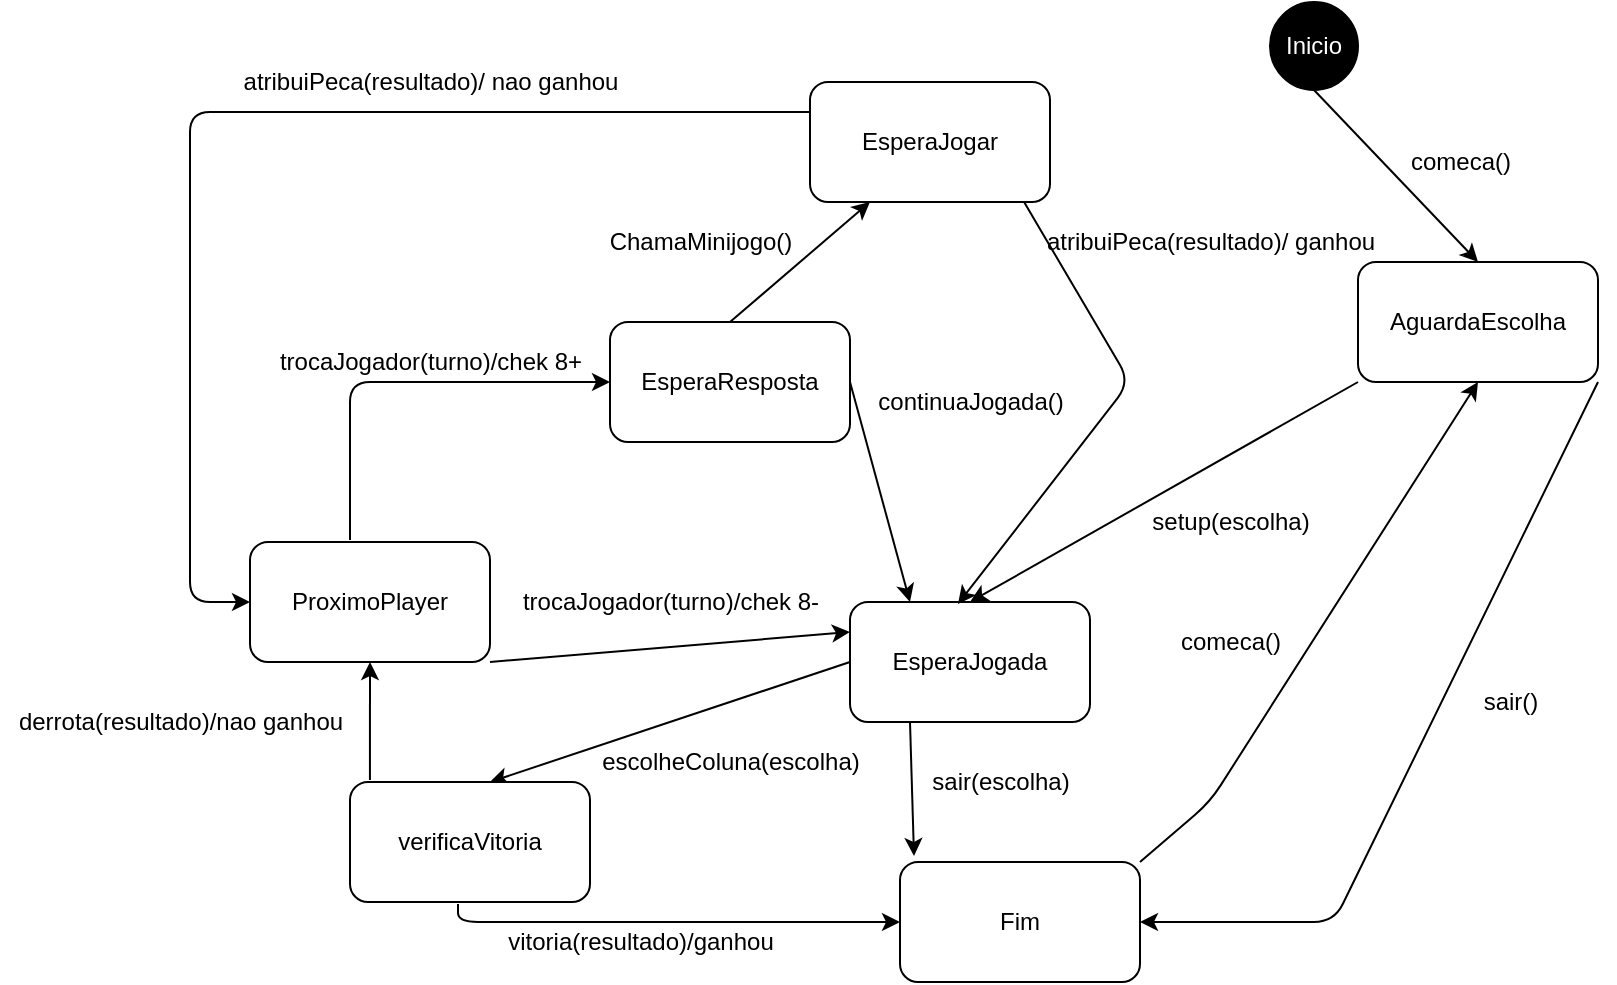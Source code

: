 <mxfile version="14.6.13"><diagram id="gnMjGIXhSrZ5RTdBr3Ry" name="Page-1"><mxGraphModel dx="1605" dy="488" grid="1" gridSize="10" guides="1" tooltips="1" connect="1" arrows="1" fold="1" page="1" pageScale="1" pageWidth="827" pageHeight="1169" math="0" shadow="0"><root><mxCell id="0"/><mxCell id="1" parent="0"/><mxCell id="b7r9lDHyzC11ihMTE5Ok-1" value="&lt;font color=&quot;#ffffff&quot;&gt;Inicio&lt;/font&gt;" style="ellipse;whiteSpace=wrap;html=1;aspect=fixed;fillColor=#000000;" vertex="1" parent="1"><mxGeometry x="300" y="40" width="44" height="44" as="geometry"/></mxCell><mxCell id="b7r9lDHyzC11ihMTE5Ok-2" value="" style="endArrow=classic;html=1;exitX=0.5;exitY=1;exitDx=0;exitDy=0;entryX=0.5;entryY=0;entryDx=0;entryDy=0;" edge="1" parent="1" source="b7r9lDHyzC11ihMTE5Ok-1" target="b7r9lDHyzC11ihMTE5Ok-3"><mxGeometry width="50" height="50" relative="1" as="geometry"><mxPoint x="248" y="110" as="sourcePoint"/><mxPoint x="272" y="120" as="targetPoint"/></mxGeometry></mxCell><mxCell id="b7r9lDHyzC11ihMTE5Ok-3" value="AguardaEscolha" style="rounded=1;whiteSpace=wrap;html=1;" vertex="1" parent="1"><mxGeometry x="344" y="170" width="120" height="60" as="geometry"/></mxCell><mxCell id="b7r9lDHyzC11ihMTE5Ok-5" value="comeca()" style="text;html=1;align=center;verticalAlign=middle;resizable=0;points=[];autosize=1;strokeColor=none;" vertex="1" parent="1"><mxGeometry x="360" y="110" width="70" height="20" as="geometry"/></mxCell><mxCell id="b7r9lDHyzC11ihMTE5Ok-6" value="" style="endArrow=classic;html=1;exitX=0;exitY=1;exitDx=0;exitDy=0;entryX=0.5;entryY=0;entryDx=0;entryDy=0;" edge="1" parent="1" source="b7r9lDHyzC11ihMTE5Ok-3" target="b7r9lDHyzC11ihMTE5Ok-7"><mxGeometry width="50" height="50" relative="1" as="geometry"><mxPoint x="140" y="320" as="sourcePoint"/><mxPoint x="190" y="270" as="targetPoint"/></mxGeometry></mxCell><mxCell id="b7r9lDHyzC11ihMTE5Ok-7" value="EsperaJogada" style="rounded=1;whiteSpace=wrap;html=1;" vertex="1" parent="1"><mxGeometry x="90" y="340" width="120" height="60" as="geometry"/></mxCell><mxCell id="b7r9lDHyzC11ihMTE5Ok-8" value="setup(escolha)" style="text;html=1;align=center;verticalAlign=middle;resizable=0;points=[];autosize=1;strokeColor=none;" vertex="1" parent="1"><mxGeometry x="235" y="290" width="90" height="20" as="geometry"/></mxCell><mxCell id="b7r9lDHyzC11ihMTE5Ok-9" value="" style="endArrow=classic;html=1;exitX=0.25;exitY=1;exitDx=0;exitDy=0;" edge="1" parent="1" source="b7r9lDHyzC11ihMTE5Ok-7"><mxGeometry width="50" height="50" relative="1" as="geometry"><mxPoint x="120" y="440" as="sourcePoint"/><mxPoint x="122" y="467" as="targetPoint"/></mxGeometry></mxCell><mxCell id="b7r9lDHyzC11ihMTE5Ok-10" value="Fim" style="rounded=1;whiteSpace=wrap;html=1;" vertex="1" parent="1"><mxGeometry x="115" y="470" width="120" height="60" as="geometry"/></mxCell><mxCell id="b7r9lDHyzC11ihMTE5Ok-11" value="escolheColuna(escolha)" style="text;html=1;align=center;verticalAlign=middle;resizable=0;points=[];autosize=1;strokeColor=none;" vertex="1" parent="1"><mxGeometry x="-40" y="410" width="140" height="20" as="geometry"/></mxCell><mxCell id="b7r9lDHyzC11ihMTE5Ok-12" value="" style="endArrow=classic;html=1;entryX=0.5;entryY=1;entryDx=0;entryDy=0;exitX=1;exitY=0;exitDx=0;exitDy=0;" edge="1" parent="1" source="b7r9lDHyzC11ihMTE5Ok-10" target="b7r9lDHyzC11ihMTE5Ok-3"><mxGeometry width="50" height="50" relative="1" as="geometry"><mxPoint x="240" y="250" as="sourcePoint"/><mxPoint x="290" y="200" as="targetPoint"/><Array as="points"><mxPoint x="270" y="440"/></Array></mxGeometry></mxCell><mxCell id="b7r9lDHyzC11ihMTE5Ok-13" value="comeca()" style="text;html=1;align=center;verticalAlign=middle;resizable=0;points=[];autosize=1;strokeColor=none;" vertex="1" parent="1"><mxGeometry x="245" y="350" width="70" height="20" as="geometry"/></mxCell><mxCell id="b7r9lDHyzC11ihMTE5Ok-14" value="" style="endArrow=classic;html=1;exitX=1;exitY=1;exitDx=0;exitDy=0;entryX=1;entryY=0.5;entryDx=0;entryDy=0;" edge="1" parent="1" source="b7r9lDHyzC11ihMTE5Ok-3" target="b7r9lDHyzC11ihMTE5Ok-10"><mxGeometry width="50" height="50" relative="1" as="geometry"><mxPoint x="340" y="300" as="sourcePoint"/><mxPoint x="332" y="500" as="targetPoint"/><Array as="points"><mxPoint x="332" y="500"/></Array></mxGeometry></mxCell><mxCell id="b7r9lDHyzC11ihMTE5Ok-15" value="sair()" style="text;html=1;align=center;verticalAlign=middle;resizable=0;points=[];autosize=1;strokeColor=none;" vertex="1" parent="1"><mxGeometry x="400" y="380" width="40" height="20" as="geometry"/></mxCell><mxCell id="b7r9lDHyzC11ihMTE5Ok-18" value="EsperaResposta" style="rounded=1;whiteSpace=wrap;html=1;" vertex="1" parent="1"><mxGeometry x="-30" y="200" width="120" height="60" as="geometry"/></mxCell><mxCell id="b7r9lDHyzC11ihMTE5Ok-24" value="sair(escolha)" style="text;html=1;align=center;verticalAlign=middle;resizable=0;points=[];autosize=1;strokeColor=none;" vertex="1" parent="1"><mxGeometry x="125" y="420" width="80" height="20" as="geometry"/></mxCell><mxCell id="b7r9lDHyzC11ihMTE5Ok-26" value="" style="endArrow=classic;html=1;exitX=0.5;exitY=0;exitDx=0;exitDy=0;entryX=0.25;entryY=1;entryDx=0;entryDy=0;" edge="1" parent="1" source="b7r9lDHyzC11ihMTE5Ok-18" target="b7r9lDHyzC11ihMTE5Ok-28"><mxGeometry width="50" height="50" relative="1" as="geometry"><mxPoint x="50" y="200" as="sourcePoint"/><mxPoint x="100" y="150" as="targetPoint"/></mxGeometry></mxCell><mxCell id="b7r9lDHyzC11ihMTE5Ok-27" value="ChamaMinijogo()" style="text;html=1;align=center;verticalAlign=middle;resizable=0;points=[];autosize=1;strokeColor=none;" vertex="1" parent="1"><mxGeometry x="-40" y="150" width="110" height="20" as="geometry"/></mxCell><mxCell id="b7r9lDHyzC11ihMTE5Ok-28" value="EsperaJogar" style="rounded=1;whiteSpace=wrap;html=1;" vertex="1" parent="1"><mxGeometry x="70" y="80" width="120" height="60" as="geometry"/></mxCell><mxCell id="b7r9lDHyzC11ihMTE5Ok-29" value="" style="endArrow=classic;html=1;exitX=0.892;exitY=1;exitDx=0;exitDy=0;exitPerimeter=0;entryX=0.45;entryY=0.017;entryDx=0;entryDy=0;entryPerimeter=0;" edge="1" parent="1" source="b7r9lDHyzC11ihMTE5Ok-28" target="b7r9lDHyzC11ihMTE5Ok-7"><mxGeometry width="50" height="50" relative="1" as="geometry"><mxPoint x="180" y="250" as="sourcePoint"/><mxPoint x="230" y="200" as="targetPoint"/><Array as="points"><mxPoint x="230" y="230"/></Array></mxGeometry></mxCell><mxCell id="b7r9lDHyzC11ihMTE5Ok-32" value="" style="endArrow=classic;html=1;exitX=0;exitY=0.5;exitDx=0;exitDy=0;" edge="1" parent="1" source="b7r9lDHyzC11ihMTE5Ok-7"><mxGeometry width="50" height="50" relative="1" as="geometry"><mxPoint x="-20" y="420" as="sourcePoint"/><mxPoint x="-90" y="430" as="targetPoint"/></mxGeometry></mxCell><mxCell id="b7r9lDHyzC11ihMTE5Ok-33" value="verificaVitoria" style="rounded=1;whiteSpace=wrap;html=1;" vertex="1" parent="1"><mxGeometry x="-160" y="430" width="120" height="60" as="geometry"/></mxCell><mxCell id="b7r9lDHyzC11ihMTE5Ok-34" value="" style="endArrow=classic;html=1;exitX=0.45;exitY=1.017;exitDx=0;exitDy=0;exitPerimeter=0;entryX=0;entryY=0.5;entryDx=0;entryDy=0;" edge="1" parent="1" source="b7r9lDHyzC11ihMTE5Ok-33" target="b7r9lDHyzC11ihMTE5Ok-10"><mxGeometry width="50" height="50" relative="1" as="geometry"><mxPoint x="-10" y="530" as="sourcePoint"/><mxPoint x="40" y="480" as="targetPoint"/><Array as="points"><mxPoint x="-106" y="500"/></Array></mxGeometry></mxCell><mxCell id="b7r9lDHyzC11ihMTE5Ok-36" value="ProximoPlayer" style="rounded=1;whiteSpace=wrap;html=1;" vertex="1" parent="1"><mxGeometry x="-210" y="310" width="120" height="60" as="geometry"/></mxCell><mxCell id="b7r9lDHyzC11ihMTE5Ok-39" value="" style="endArrow=classic;html=1;entryX=0.5;entryY=1;entryDx=0;entryDy=0;exitX=0.083;exitY=-0.017;exitDx=0;exitDy=0;exitPerimeter=0;" edge="1" parent="1" source="b7r9lDHyzC11ihMTE5Ok-33" target="b7r9lDHyzC11ihMTE5Ok-36"><mxGeometry width="50" height="50" relative="1" as="geometry"><mxPoint x="-250" y="460" as="sourcePoint"/><mxPoint x="-200" y="410" as="targetPoint"/></mxGeometry></mxCell><mxCell id="b7r9lDHyzC11ihMTE5Ok-40" value="derrota(resultado)/nao ganhou" style="text;html=1;align=center;verticalAlign=middle;resizable=0;points=[];autosize=1;strokeColor=none;" vertex="1" parent="1"><mxGeometry x="-335" y="390" width="180" height="20" as="geometry"/></mxCell><mxCell id="b7r9lDHyzC11ihMTE5Ok-42" value="" style="endArrow=classic;html=1;entryX=0;entryY=0.5;entryDx=0;entryDy=0;" edge="1" parent="1" target="b7r9lDHyzC11ihMTE5Ok-18"><mxGeometry width="50" height="50" relative="1" as="geometry"><mxPoint x="-160" y="309" as="sourcePoint"/><mxPoint x="-130" y="420" as="targetPoint"/><Array as="points"><mxPoint x="-160" y="230"/></Array></mxGeometry></mxCell><mxCell id="b7r9lDHyzC11ihMTE5Ok-43" value="trocaJogador(turno)/chek 8+" style="text;html=1;align=center;verticalAlign=middle;resizable=0;points=[];autosize=1;strokeColor=none;" vertex="1" parent="1"><mxGeometry x="-205" y="210" width="170" height="20" as="geometry"/></mxCell><mxCell id="b7r9lDHyzC11ihMTE5Ok-49" value="" style="endArrow=classic;html=1;exitX=0;exitY=0.25;exitDx=0;exitDy=0;entryX=0;entryY=0.5;entryDx=0;entryDy=0;" edge="1" parent="1" source="b7r9lDHyzC11ihMTE5Ok-28" target="b7r9lDHyzC11ihMTE5Ok-36"><mxGeometry width="50" height="50" relative="1" as="geometry"><mxPoint x="-180" y="200" as="sourcePoint"/><mxPoint x="-130" y="150" as="targetPoint"/><Array as="points"><mxPoint x="-240" y="95"/><mxPoint x="-240" y="340"/></Array></mxGeometry></mxCell><mxCell id="b7r9lDHyzC11ihMTE5Ok-50" value="atribuiPeca(resultado)/ nao ganhou" style="text;html=1;align=center;verticalAlign=middle;resizable=0;points=[];autosize=1;strokeColor=none;" vertex="1" parent="1"><mxGeometry x="-220" y="70" width="200" height="20" as="geometry"/></mxCell><mxCell id="b7r9lDHyzC11ihMTE5Ok-51" value="vitoria(resultado)/ganhou" style="text;html=1;align=center;verticalAlign=middle;resizable=0;points=[];autosize=1;strokeColor=none;" vertex="1" parent="1"><mxGeometry x="-90" y="500" width="150" height="20" as="geometry"/></mxCell><mxCell id="b7r9lDHyzC11ihMTE5Ok-54" value="atribuiPeca(resultado)/ ganhou" style="text;html=1;align=center;verticalAlign=middle;resizable=0;points=[];autosize=1;strokeColor=none;" vertex="1" parent="1"><mxGeometry x="180" y="150" width="180" height="20" as="geometry"/></mxCell><mxCell id="b7r9lDHyzC11ihMTE5Ok-55" value="" style="endArrow=classic;html=1;exitX=1;exitY=1;exitDx=0;exitDy=0;entryX=0;entryY=0.25;entryDx=0;entryDy=0;" edge="1" parent="1" source="b7r9lDHyzC11ihMTE5Ok-36" target="b7r9lDHyzC11ihMTE5Ok-7"><mxGeometry width="50" height="50" relative="1" as="geometry"><mxPoint x="-50" y="380" as="sourcePoint"/><mxPoint y="330" as="targetPoint"/></mxGeometry></mxCell><mxCell id="b7r9lDHyzC11ihMTE5Ok-56" value="trocaJogador(turno)/chek 8-" style="text;html=1;align=center;verticalAlign=middle;resizable=0;points=[];autosize=1;strokeColor=none;" vertex="1" parent="1"><mxGeometry x="-80" y="330" width="160" height="20" as="geometry"/></mxCell><mxCell id="b7r9lDHyzC11ihMTE5Ok-57" value="" style="endArrow=classic;html=1;exitX=1;exitY=0.5;exitDx=0;exitDy=0;entryX=0.25;entryY=0;entryDx=0;entryDy=0;" edge="1" parent="1" source="b7r9lDHyzC11ihMTE5Ok-18" target="b7r9lDHyzC11ihMTE5Ok-7"><mxGeometry width="50" height="50" relative="1" as="geometry"><mxPoint x="260" y="350" as="sourcePoint"/><mxPoint x="310" y="300" as="targetPoint"/></mxGeometry></mxCell><mxCell id="b7r9lDHyzC11ihMTE5Ok-58" value="continuaJogada()" style="text;html=1;align=center;verticalAlign=middle;resizable=0;points=[];autosize=1;strokeColor=none;" vertex="1" parent="1"><mxGeometry x="95" y="230" width="110" height="20" as="geometry"/></mxCell></root></mxGraphModel></diagram></mxfile>